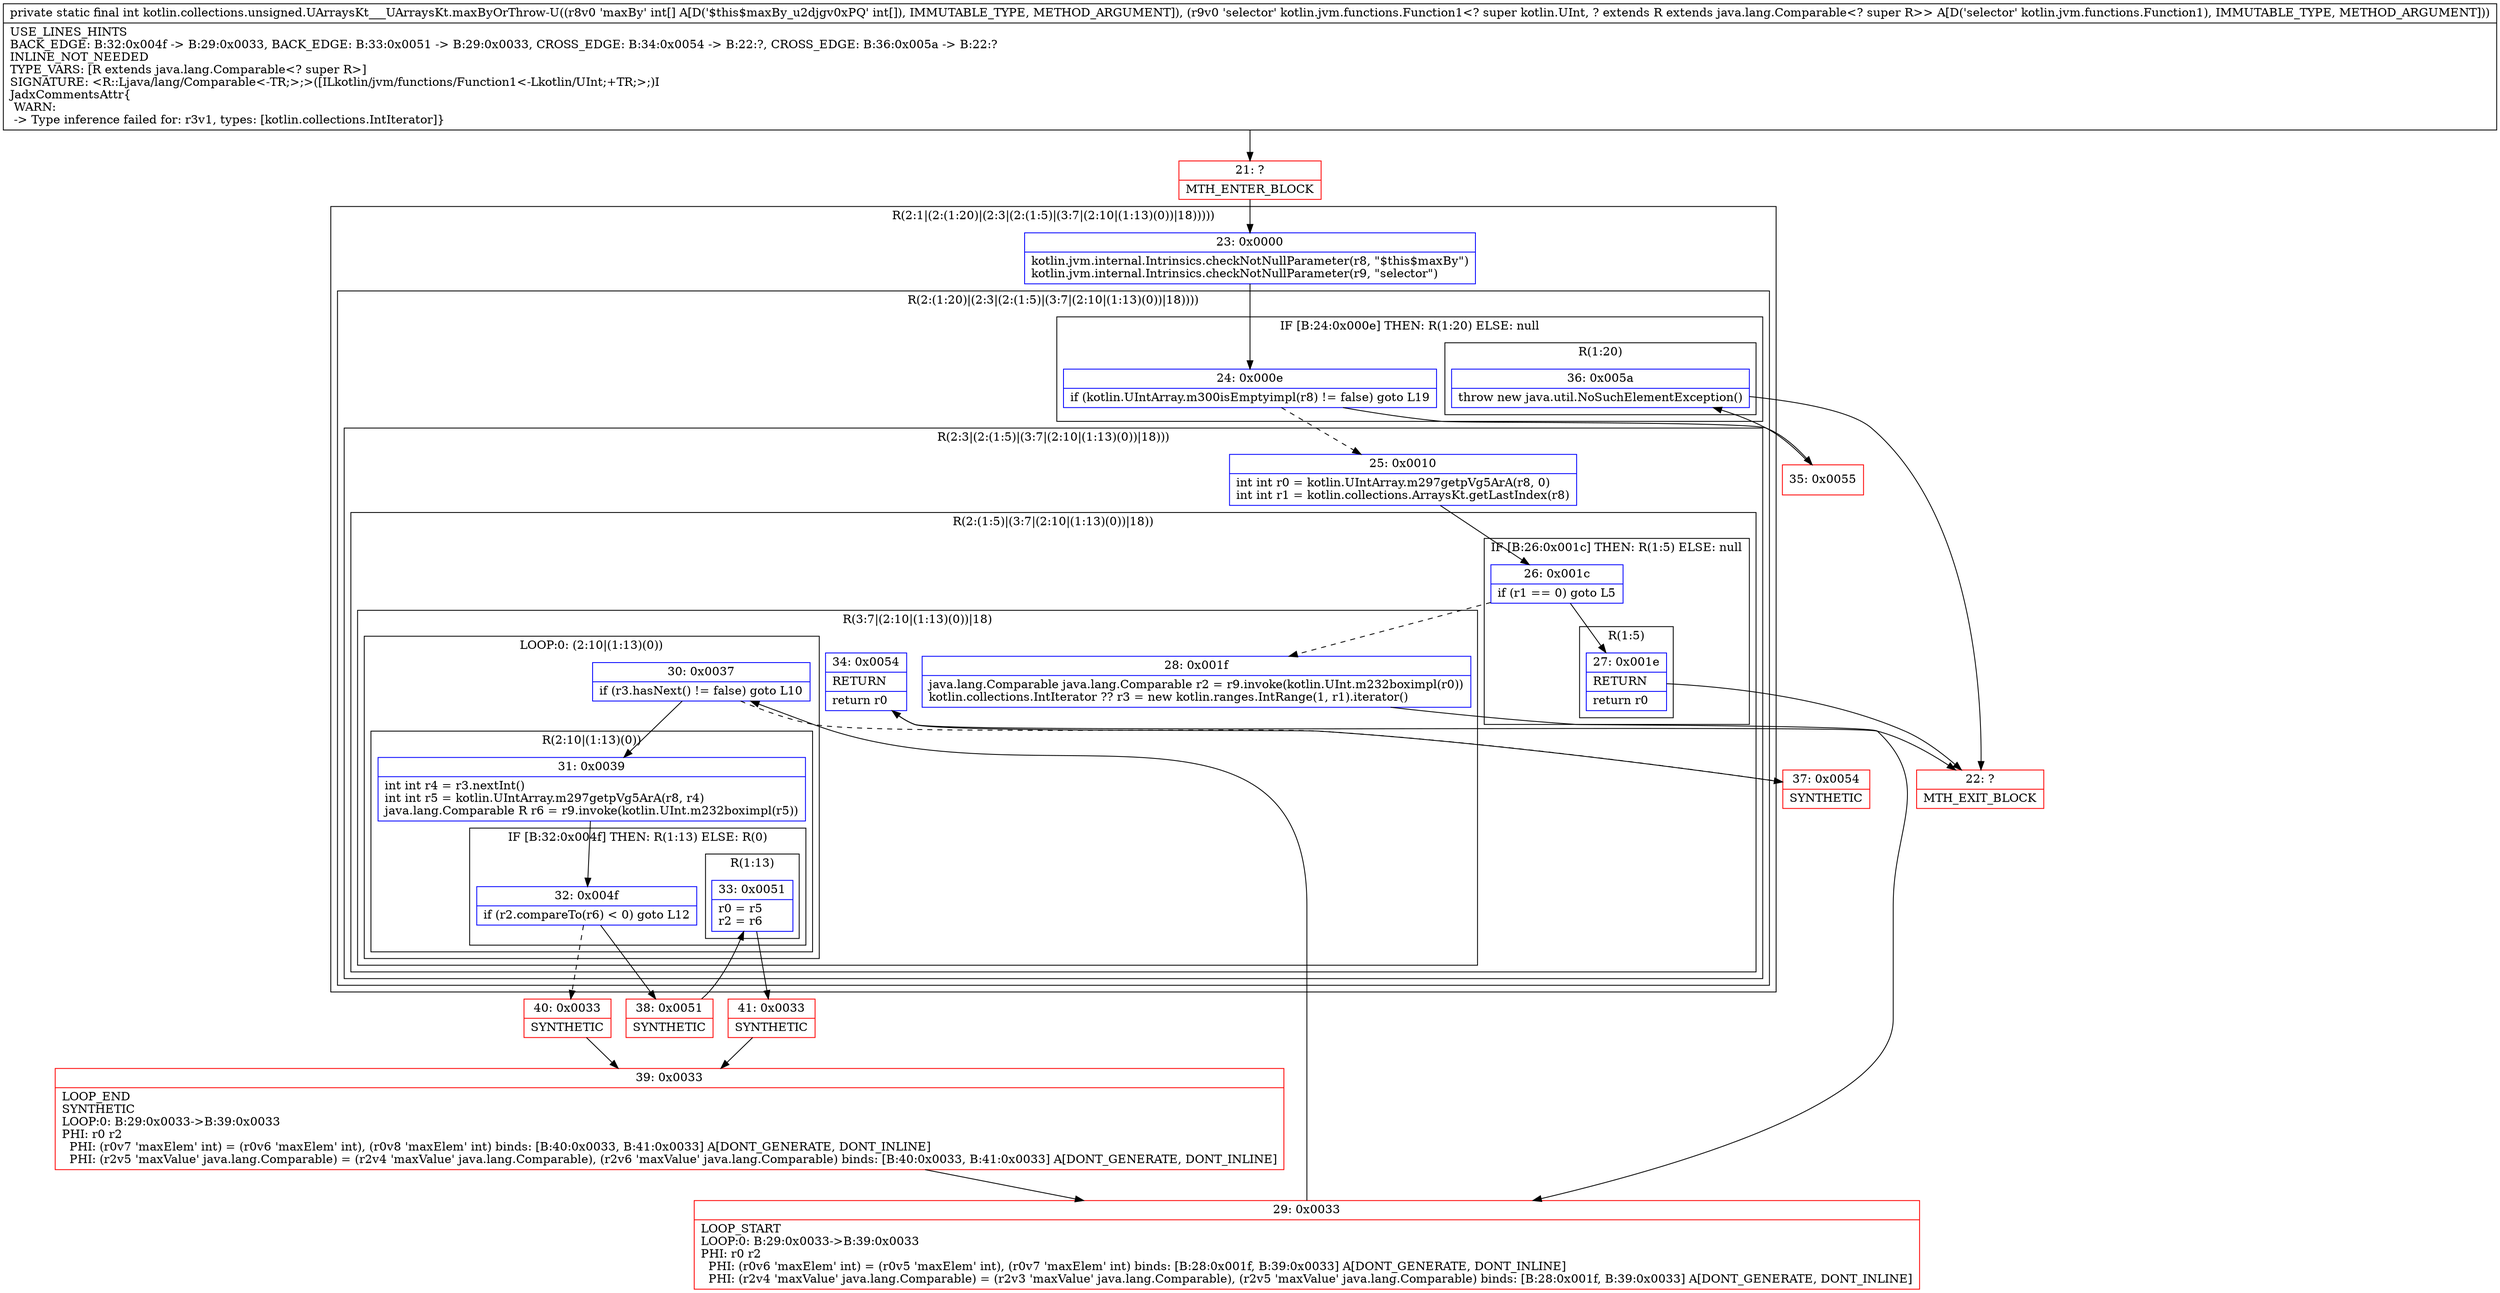 digraph "CFG forkotlin.collections.unsigned.UArraysKt___UArraysKt.maxByOrThrow\-U([ILkotlin\/jvm\/functions\/Function1;)I" {
subgraph cluster_Region_1820883979 {
label = "R(2:1|(2:(1:20)|(2:3|(2:(1:5)|(3:7|(2:10|(1:13)(0))|18)))))";
node [shape=record,color=blue];
Node_23 [shape=record,label="{23\:\ 0x0000|kotlin.jvm.internal.Intrinsics.checkNotNullParameter(r8, \"$this$maxBy\")\lkotlin.jvm.internal.Intrinsics.checkNotNullParameter(r9, \"selector\")\l}"];
subgraph cluster_Region_389891302 {
label = "R(2:(1:20)|(2:3|(2:(1:5)|(3:7|(2:10|(1:13)(0))|18))))";
node [shape=record,color=blue];
subgraph cluster_IfRegion_1133931540 {
label = "IF [B:24:0x000e] THEN: R(1:20) ELSE: null";
node [shape=record,color=blue];
Node_24 [shape=record,label="{24\:\ 0x000e|if (kotlin.UIntArray.m300isEmptyimpl(r8) != false) goto L19\l}"];
subgraph cluster_Region_2115230433 {
label = "R(1:20)";
node [shape=record,color=blue];
Node_36 [shape=record,label="{36\:\ 0x005a|throw new java.util.NoSuchElementException()\l}"];
}
}
subgraph cluster_Region_457870630 {
label = "R(2:3|(2:(1:5)|(3:7|(2:10|(1:13)(0))|18)))";
node [shape=record,color=blue];
Node_25 [shape=record,label="{25\:\ 0x0010|int int r0 = kotlin.UIntArray.m297getpVg5ArA(r8, 0)\lint int r1 = kotlin.collections.ArraysKt.getLastIndex(r8)\l}"];
subgraph cluster_Region_1372887308 {
label = "R(2:(1:5)|(3:7|(2:10|(1:13)(0))|18))";
node [shape=record,color=blue];
subgraph cluster_IfRegion_2075018083 {
label = "IF [B:26:0x001c] THEN: R(1:5) ELSE: null";
node [shape=record,color=blue];
Node_26 [shape=record,label="{26\:\ 0x001c|if (r1 == 0) goto L5\l}"];
subgraph cluster_Region_376144726 {
label = "R(1:5)";
node [shape=record,color=blue];
Node_27 [shape=record,label="{27\:\ 0x001e|RETURN\l|return r0\l}"];
}
}
subgraph cluster_Region_885185376 {
label = "R(3:7|(2:10|(1:13)(0))|18)";
node [shape=record,color=blue];
Node_28 [shape=record,label="{28\:\ 0x001f|java.lang.Comparable java.lang.Comparable r2 = r9.invoke(kotlin.UInt.m232boximpl(r0))\lkotlin.collections.IntIterator ?? r3 = new kotlin.ranges.IntRange(1, r1).iterator()\l}"];
subgraph cluster_LoopRegion_354684567 {
label = "LOOP:0: (2:10|(1:13)(0))";
node [shape=record,color=blue];
Node_30 [shape=record,label="{30\:\ 0x0037|if (r3.hasNext() != false) goto L10\l}"];
subgraph cluster_Region_924835464 {
label = "R(2:10|(1:13)(0))";
node [shape=record,color=blue];
Node_31 [shape=record,label="{31\:\ 0x0039|int int r4 = r3.nextInt()\lint int r5 = kotlin.UIntArray.m297getpVg5ArA(r8, r4)\ljava.lang.Comparable R r6 = r9.invoke(kotlin.UInt.m232boximpl(r5))\l}"];
subgraph cluster_IfRegion_1595889425 {
label = "IF [B:32:0x004f] THEN: R(1:13) ELSE: R(0)";
node [shape=record,color=blue];
Node_32 [shape=record,label="{32\:\ 0x004f|if (r2.compareTo(r6) \< 0) goto L12\l}"];
subgraph cluster_Region_237323785 {
label = "R(1:13)";
node [shape=record,color=blue];
Node_33 [shape=record,label="{33\:\ 0x0051|r0 = r5\lr2 = r6\l}"];
}
subgraph cluster_Region_741600676 {
label = "R(0)";
node [shape=record,color=blue];
}
}
}
}
Node_34 [shape=record,label="{34\:\ 0x0054|RETURN\l|return r0\l}"];
}
}
}
}
}
Node_21 [shape=record,color=red,label="{21\:\ ?|MTH_ENTER_BLOCK\l}"];
Node_22 [shape=record,color=red,label="{22\:\ ?|MTH_EXIT_BLOCK\l}"];
Node_29 [shape=record,color=red,label="{29\:\ 0x0033|LOOP_START\lLOOP:0: B:29:0x0033\-\>B:39:0x0033\lPHI: r0 r2 \l  PHI: (r0v6 'maxElem' int) = (r0v5 'maxElem' int), (r0v7 'maxElem' int) binds: [B:28:0x001f, B:39:0x0033] A[DONT_GENERATE, DONT_INLINE]\l  PHI: (r2v4 'maxValue' java.lang.Comparable) = (r2v3 'maxValue' java.lang.Comparable), (r2v5 'maxValue' java.lang.Comparable) binds: [B:28:0x001f, B:39:0x0033] A[DONT_GENERATE, DONT_INLINE]\l}"];
Node_38 [shape=record,color=red,label="{38\:\ 0x0051|SYNTHETIC\l}"];
Node_41 [shape=record,color=red,label="{41\:\ 0x0033|SYNTHETIC\l}"];
Node_39 [shape=record,color=red,label="{39\:\ 0x0033|LOOP_END\lSYNTHETIC\lLOOP:0: B:29:0x0033\-\>B:39:0x0033\lPHI: r0 r2 \l  PHI: (r0v7 'maxElem' int) = (r0v6 'maxElem' int), (r0v8 'maxElem' int) binds: [B:40:0x0033, B:41:0x0033] A[DONT_GENERATE, DONT_INLINE]\l  PHI: (r2v5 'maxValue' java.lang.Comparable) = (r2v4 'maxValue' java.lang.Comparable), (r2v6 'maxValue' java.lang.Comparable) binds: [B:40:0x0033, B:41:0x0033] A[DONT_GENERATE, DONT_INLINE]\l}"];
Node_40 [shape=record,color=red,label="{40\:\ 0x0033|SYNTHETIC\l}"];
Node_37 [shape=record,color=red,label="{37\:\ 0x0054|SYNTHETIC\l}"];
Node_35 [shape=record,color=red,label="{35\:\ 0x0055}"];
MethodNode[shape=record,label="{private static final int kotlin.collections.unsigned.UArraysKt___UArraysKt.maxByOrThrow\-U((r8v0 'maxBy' int[] A[D('$this$maxBy_u2djgv0xPQ' int[]), IMMUTABLE_TYPE, METHOD_ARGUMENT]), (r9v0 'selector' kotlin.jvm.functions.Function1\<? super kotlin.UInt, ? extends R extends java.lang.Comparable\<? super R\>\> A[D('selector' kotlin.jvm.functions.Function1), IMMUTABLE_TYPE, METHOD_ARGUMENT]))  | USE_LINES_HINTS\lBACK_EDGE: B:32:0x004f \-\> B:29:0x0033, BACK_EDGE: B:33:0x0051 \-\> B:29:0x0033, CROSS_EDGE: B:34:0x0054 \-\> B:22:?, CROSS_EDGE: B:36:0x005a \-\> B:22:?\lINLINE_NOT_NEEDED\lTYPE_VARS: [R extends java.lang.Comparable\<? super R\>]\lSIGNATURE: \<R::Ljava\/lang\/Comparable\<\-TR;\>;\>([ILkotlin\/jvm\/functions\/Function1\<\-Lkotlin\/UInt;+TR;\>;)I\lJadxCommentsAttr\{\l WARN: \l \-\> Type inference failed for: r3v1, types: [kotlin.collections.IntIterator]\}\l}"];
MethodNode -> Node_21;Node_23 -> Node_24;
Node_24 -> Node_25[style=dashed];
Node_24 -> Node_35;
Node_36 -> Node_22;
Node_25 -> Node_26;
Node_26 -> Node_27;
Node_26 -> Node_28[style=dashed];
Node_27 -> Node_22;
Node_28 -> Node_29;
Node_30 -> Node_31;
Node_30 -> Node_37[style=dashed];
Node_31 -> Node_32;
Node_32 -> Node_38;
Node_32 -> Node_40[style=dashed];
Node_33 -> Node_41;
Node_34 -> Node_22;
Node_21 -> Node_23;
Node_29 -> Node_30;
Node_38 -> Node_33;
Node_41 -> Node_39;
Node_39 -> Node_29;
Node_40 -> Node_39;
Node_37 -> Node_34;
Node_35 -> Node_36;
}

